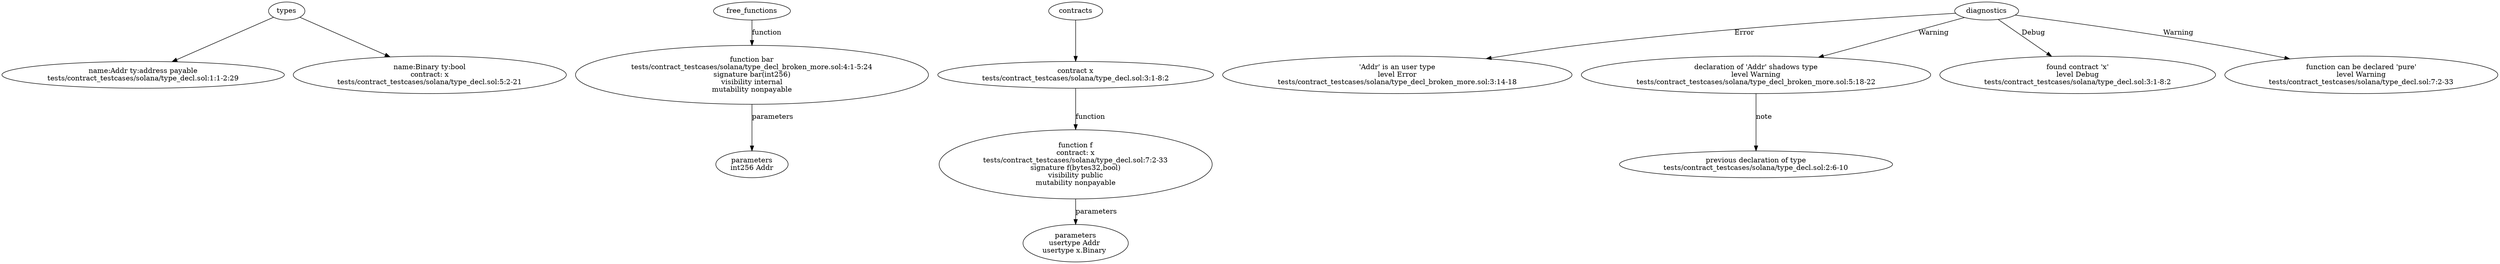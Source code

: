 strict digraph "tests/contract_testcases/solana/type_decl_broken_more.sol" {
	Addr [label="name:Addr ty:address payable\ntests/contract_testcases/solana/type_decl.sol:1:1-2:29"]
	Binary [label="name:Binary ty:bool\ncontract: x\ntests/contract_testcases/solana/type_decl.sol:5:2-21"]
	bar [label="function bar\ntests/contract_testcases/solana/type_decl_broken_more.sol:4:1-5:24\nsignature bar(int256)\nvisibility internal\nmutability nonpayable"]
	parameters [label="parameters\nint256 Addr"]
	contract [label="contract x\ntests/contract_testcases/solana/type_decl.sol:3:1-8:2"]
	f [label="function f\ncontract: x\ntests/contract_testcases/solana/type_decl.sol:7:2-33\nsignature f(bytes32,bool)\nvisibility public\nmutability nonpayable"]
	parameters_9 [label="parameters\nusertype Addr \nusertype x.Binary "]
	diagnostic [label="'Addr' is an user type\nlevel Error\ntests/contract_testcases/solana/type_decl_broken_more.sol:3:14-18"]
	diagnostic_12 [label="declaration of 'Addr' shadows type\nlevel Warning\ntests/contract_testcases/solana/type_decl_broken_more.sol:5:18-22"]
	note [label="previous declaration of type\ntests/contract_testcases/solana/type_decl.sol:2:6-10"]
	diagnostic_14 [label="found contract 'x'\nlevel Debug\ntests/contract_testcases/solana/type_decl.sol:3:1-8:2"]
	diagnostic_15 [label="function can be declared 'pure'\nlevel Warning\ntests/contract_testcases/solana/type_decl.sol:7:2-33"]
	types -> Addr
	types -> Binary
	free_functions -> bar [label="function"]
	bar -> parameters [label="parameters"]
	contracts -> contract
	contract -> f [label="function"]
	f -> parameters_9 [label="parameters"]
	diagnostics -> diagnostic [label="Error"]
	diagnostics -> diagnostic_12 [label="Warning"]
	diagnostic_12 -> note [label="note"]
	diagnostics -> diagnostic_14 [label="Debug"]
	diagnostics -> diagnostic_15 [label="Warning"]
}
